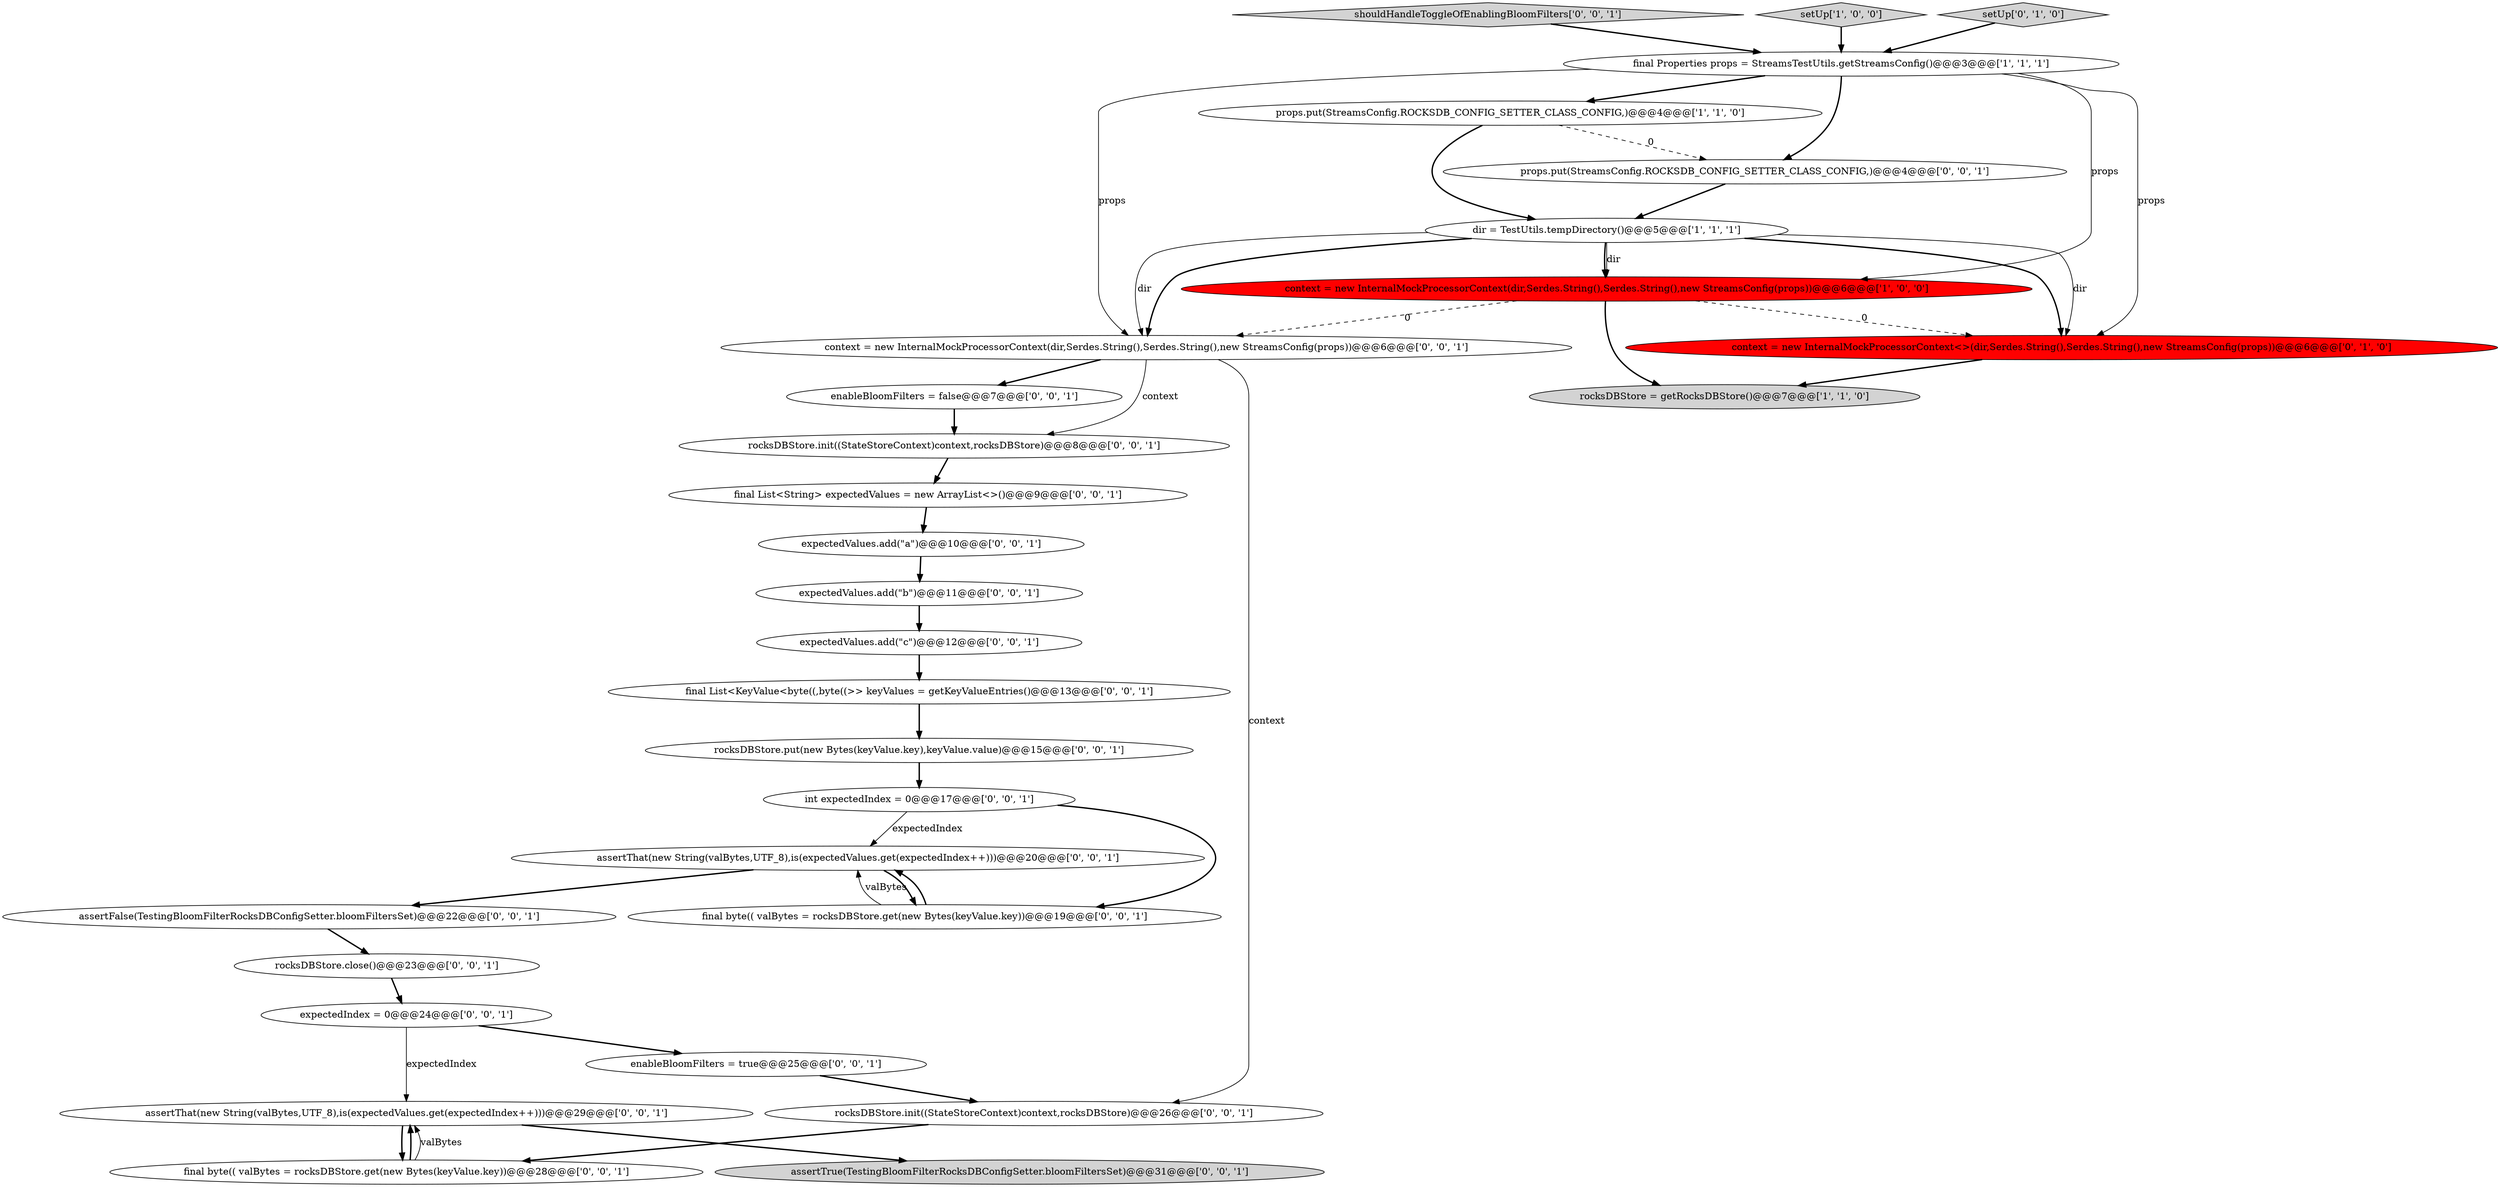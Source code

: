 digraph {
20 [style = filled, label = "rocksDBStore.close()@@@23@@@['0', '0', '1']", fillcolor = white, shape = ellipse image = "AAA0AAABBB3BBB"];
16 [style = filled, label = "props.put(StreamsConfig.ROCKSDB_CONFIG_SETTER_CLASS_CONFIG,)@@@4@@@['0', '0', '1']", fillcolor = white, shape = ellipse image = "AAA0AAABBB3BBB"];
29 [style = filled, label = "assertFalse(TestingBloomFilterRocksDBConfigSetter.bloomFiltersSet)@@@22@@@['0', '0', '1']", fillcolor = white, shape = ellipse image = "AAA0AAABBB3BBB"];
6 [style = filled, label = "context = new InternalMockProcessorContext<>(dir,Serdes.String(),Serdes.String(),new StreamsConfig(props))@@@6@@@['0', '1', '0']", fillcolor = red, shape = ellipse image = "AAA1AAABBB2BBB"];
14 [style = filled, label = "assertThat(new String(valBytes,UTF_8),is(expectedValues.get(expectedIndex++)))@@@20@@@['0', '0', '1']", fillcolor = white, shape = ellipse image = "AAA0AAABBB3BBB"];
24 [style = filled, label = "assertTrue(TestingBloomFilterRocksDBConfigSetter.bloomFiltersSet)@@@31@@@['0', '0', '1']", fillcolor = lightgray, shape = ellipse image = "AAA0AAABBB3BBB"];
1 [style = filled, label = "context = new InternalMockProcessorContext(dir,Serdes.String(),Serdes.String(),new StreamsConfig(props))@@@6@@@['1', '0', '0']", fillcolor = red, shape = ellipse image = "AAA1AAABBB1BBB"];
23 [style = filled, label = "int expectedIndex = 0@@@17@@@['0', '0', '1']", fillcolor = white, shape = ellipse image = "AAA0AAABBB3BBB"];
22 [style = filled, label = "expectedValues.add(\"c\")@@@12@@@['0', '0', '1']", fillcolor = white, shape = ellipse image = "AAA0AAABBB3BBB"];
5 [style = filled, label = "rocksDBStore = getRocksDBStore()@@@7@@@['1', '1', '0']", fillcolor = lightgray, shape = ellipse image = "AAA0AAABBB1BBB"];
15 [style = filled, label = "shouldHandleToggleOfEnablingBloomFilters['0', '0', '1']", fillcolor = lightgray, shape = diamond image = "AAA0AAABBB3BBB"];
27 [style = filled, label = "final List<String> expectedValues = new ArrayList<>()@@@9@@@['0', '0', '1']", fillcolor = white, shape = ellipse image = "AAA0AAABBB3BBB"];
26 [style = filled, label = "rocksDBStore.put(new Bytes(keyValue.key),keyValue.value)@@@15@@@['0', '0', '1']", fillcolor = white, shape = ellipse image = "AAA0AAABBB3BBB"];
3 [style = filled, label = "dir = TestUtils.tempDirectory()@@@5@@@['1', '1', '1']", fillcolor = white, shape = ellipse image = "AAA0AAABBB1BBB"];
4 [style = filled, label = "setUp['1', '0', '0']", fillcolor = lightgray, shape = diamond image = "AAA0AAABBB1BBB"];
0 [style = filled, label = "final Properties props = StreamsTestUtils.getStreamsConfig()@@@3@@@['1', '1', '1']", fillcolor = white, shape = ellipse image = "AAA0AAABBB1BBB"];
2 [style = filled, label = "props.put(StreamsConfig.ROCKSDB_CONFIG_SETTER_CLASS_CONFIG,)@@@4@@@['1', '1', '0']", fillcolor = white, shape = ellipse image = "AAA0AAABBB1BBB"];
12 [style = filled, label = "rocksDBStore.init((StateStoreContext)context,rocksDBStore)@@@8@@@['0', '0', '1']", fillcolor = white, shape = ellipse image = "AAA0AAABBB3BBB"];
8 [style = filled, label = "expectedIndex = 0@@@24@@@['0', '0', '1']", fillcolor = white, shape = ellipse image = "AAA0AAABBB3BBB"];
18 [style = filled, label = "assertThat(new String(valBytes,UTF_8),is(expectedValues.get(expectedIndex++)))@@@29@@@['0', '0', '1']", fillcolor = white, shape = ellipse image = "AAA0AAABBB3BBB"];
13 [style = filled, label = "expectedValues.add(\"a\")@@@10@@@['0', '0', '1']", fillcolor = white, shape = ellipse image = "AAA0AAABBB3BBB"];
9 [style = filled, label = "enableBloomFilters = false@@@7@@@['0', '0', '1']", fillcolor = white, shape = ellipse image = "AAA0AAABBB3BBB"];
21 [style = filled, label = "enableBloomFilters = true@@@25@@@['0', '0', '1']", fillcolor = white, shape = ellipse image = "AAA0AAABBB3BBB"];
7 [style = filled, label = "setUp['0', '1', '0']", fillcolor = lightgray, shape = diamond image = "AAA0AAABBB2BBB"];
28 [style = filled, label = "context = new InternalMockProcessorContext(dir,Serdes.String(),Serdes.String(),new StreamsConfig(props))@@@6@@@['0', '0', '1']", fillcolor = white, shape = ellipse image = "AAA0AAABBB3BBB"];
25 [style = filled, label = "final List<KeyValue<byte((,byte((>> keyValues = getKeyValueEntries()@@@13@@@['0', '0', '1']", fillcolor = white, shape = ellipse image = "AAA0AAABBB3BBB"];
19 [style = filled, label = "final byte(( valBytes = rocksDBStore.get(new Bytes(keyValue.key))@@@28@@@['0', '0', '1']", fillcolor = white, shape = ellipse image = "AAA0AAABBB3BBB"];
11 [style = filled, label = "final byte(( valBytes = rocksDBStore.get(new Bytes(keyValue.key))@@@19@@@['0', '0', '1']", fillcolor = white, shape = ellipse image = "AAA0AAABBB3BBB"];
17 [style = filled, label = "rocksDBStore.init((StateStoreContext)context,rocksDBStore)@@@26@@@['0', '0', '1']", fillcolor = white, shape = ellipse image = "AAA0AAABBB3BBB"];
10 [style = filled, label = "expectedValues.add(\"b\")@@@11@@@['0', '0', '1']", fillcolor = white, shape = ellipse image = "AAA0AAABBB3BBB"];
1->5 [style = bold, label=""];
27->13 [style = bold, label=""];
16->3 [style = bold, label=""];
13->10 [style = bold, label=""];
10->22 [style = bold, label=""];
0->16 [style = bold, label=""];
22->25 [style = bold, label=""];
19->18 [style = bold, label=""];
18->24 [style = bold, label=""];
23->14 [style = solid, label="expectedIndex"];
11->14 [style = solid, label="valBytes"];
3->1 [style = bold, label=""];
11->14 [style = bold, label=""];
3->28 [style = solid, label="dir"];
3->6 [style = solid, label="dir"];
2->3 [style = bold, label=""];
0->2 [style = bold, label=""];
18->19 [style = bold, label=""];
28->9 [style = bold, label=""];
3->6 [style = bold, label=""];
8->18 [style = solid, label="expectedIndex"];
7->0 [style = bold, label=""];
28->12 [style = solid, label="context"];
1->28 [style = dashed, label="0"];
17->19 [style = bold, label=""];
4->0 [style = bold, label=""];
28->17 [style = solid, label="context"];
6->5 [style = bold, label=""];
3->28 [style = bold, label=""];
29->20 [style = bold, label=""];
20->8 [style = bold, label=""];
19->18 [style = solid, label="valBytes"];
0->1 [style = solid, label="props"];
0->6 [style = solid, label="props"];
1->6 [style = dashed, label="0"];
15->0 [style = bold, label=""];
26->23 [style = bold, label=""];
2->16 [style = dashed, label="0"];
25->26 [style = bold, label=""];
14->29 [style = bold, label=""];
8->21 [style = bold, label=""];
3->1 [style = solid, label="dir"];
9->12 [style = bold, label=""];
0->28 [style = solid, label="props"];
23->11 [style = bold, label=""];
14->11 [style = bold, label=""];
12->27 [style = bold, label=""];
21->17 [style = bold, label=""];
}
